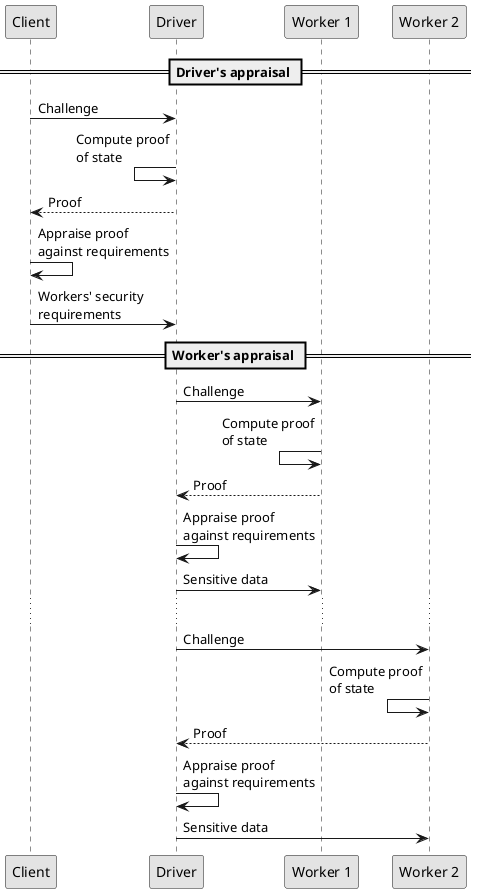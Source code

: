 @startuml
skinparam shadowing false
skinparam monochrome true
participant Client as ver
participant Driver as att
participant "Worker 1" as w1
participant "Worker 2" as w2
== Driver's appraisal ==
ver->att: Challenge
att<-att: Compute proof\nof state
ver<--att: Proof
ver->ver: Appraise proof\nagainst requirements
ver->att: Workers' security\nrequirements
== Worker's appraisal ==
att->w1: Challenge
w1<-w1: Compute proof\nof state
att<--w1: Proof
att->att: Appraise proof\nagainst requirements
att->w1: Sensitive data
...
att->w2: Challenge
w2<-w2: Compute proof\nof state
att<--w2: Proof
att->att: Appraise proof\nagainst requirements
att->w2: Sensitive data

@enduml